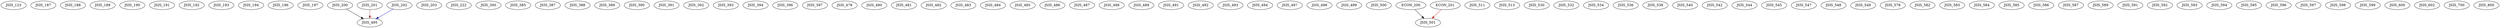digraph G {
    JSIS_123;
    JSIS_187;
    JSIS_188;
    JSIS_189;
    JSIS_190;
    JSIS_191;
    JSIS_192;
    JSIS_193;
    JSIS_194;
    JSIS_196;
    JSIS_197;
    JSIS_200;
    JSIS_201;
    JSIS_202;
    JSIS_203;
    JSIS_222;
    JSIS_300;
    JSIS_385;
    JSIS_387;
    JSIS_388;
    JSIS_389;
    JSIS_390;
    JSIS_391;
    JSIS_392;
    JSIS_393;
    JSIS_394;
    JSIS_396;
    JSIS_397;
    JSIS_478;
    JSIS_480;
    JSIS_481;
    JSIS_482;
    JSIS_483;
    JSIS_484;
    JSIS_485;
    JSIS_486;
    JSIS_487;
    JSIS_488;
    JSIS_489;
    JSIS_491;
    JSIS_492;
    JSIS_493;
    JSIS_494;
    edge [color=black];
    JSIS_200 -> JSIS_495;
    edge [color=red];
    JSIS_201 -> JSIS_495;
    edge [color=blue];
    JSIS_202 -> JSIS_495;
    JSIS_497;
    JSIS_498;
    JSIS_499;
    JSIS_500;
    edge [color=black];
    ECON_200 -> JSIS_501;
    edge [color=red];
    ECON_201 -> JSIS_501;
    JSIS_511;
    JSIS_513;
    JSIS_530;
    JSIS_532;
    JSIS_534;
    JSIS_536;
    JSIS_538;
    JSIS_540;
    JSIS_542;
    JSIS_544;
    JSIS_545;
    JSIS_547;
    JSIS_548;
    JSIS_549;
    JSIS_578;
    JSIS_582;
    JSIS_583;
    JSIS_584;
    JSIS_585;
    JSIS_586;
    JSIS_587;
    JSIS_589;
    JSIS_591;
    JSIS_592;
    JSIS_593;
    JSIS_594;
    JSIS_595;
    JSIS_596;
    JSIS_597;
    JSIS_598;
    JSIS_599;
    JSIS_600;
    JSIS_602;
    JSIS_700;
    JSIS_800;
}
